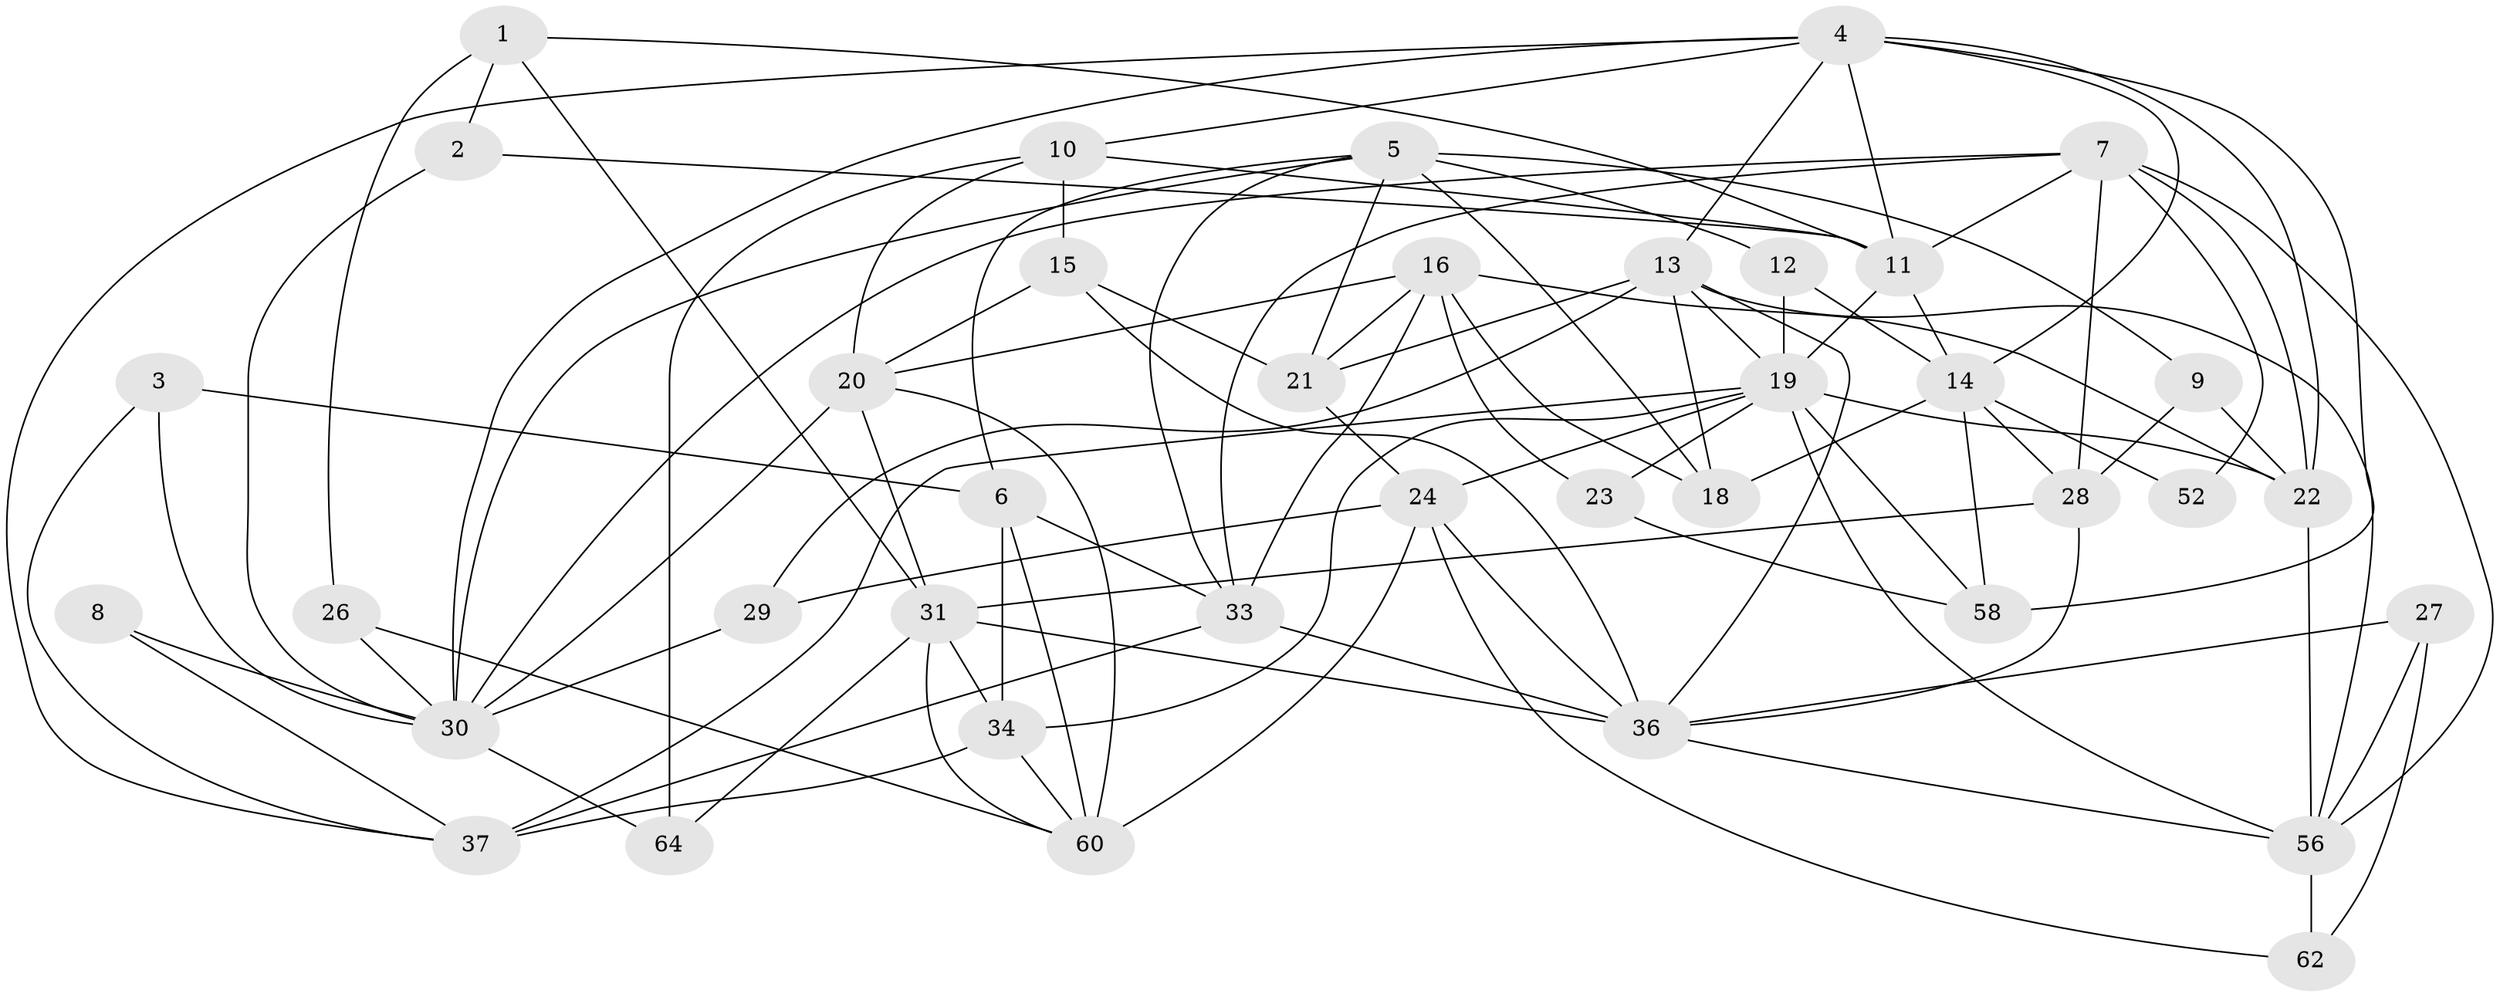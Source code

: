 // original degree distribution, {3: 0.3181818181818182, 5: 0.16666666666666666, 7: 0.06060606060606061, 2: 0.12121212121212122, 4: 0.22727272727272727, 6: 0.10606060606060606}
// Generated by graph-tools (version 1.1) at 2025/41/03/06/25 10:41:56]
// undirected, 39 vertices, 101 edges
graph export_dot {
graph [start="1"]
  node [color=gray90,style=filled];
  1 [super="+49"];
  2;
  3;
  4 [super="+32"];
  5 [super="+51"];
  6 [super="+17"];
  7 [super="+35"];
  8;
  9 [super="+55"];
  10 [super="+25"];
  11 [super="+42"];
  12 [super="+38"];
  13 [super="+43"];
  14 [super="+61"];
  15 [super="+41"];
  16 [super="+53"];
  18 [super="+44"];
  19 [super="+48"];
  20 [super="+40"];
  21;
  22 [super="+47"];
  23;
  24 [super="+45"];
  26;
  27;
  28 [super="+65"];
  29 [super="+46"];
  30 [super="+66"];
  31 [super="+54"];
  33 [super="+39"];
  34 [super="+50"];
  36 [super="+57"];
  37;
  52;
  56 [super="+59"];
  58;
  60 [super="+63"];
  62;
  64;
  1 -- 2;
  1 -- 26;
  1 -- 11;
  1 -- 31;
  2 -- 11;
  2 -- 30;
  3 -- 37;
  3 -- 6;
  3 -- 30;
  4 -- 10;
  4 -- 11;
  4 -- 37;
  4 -- 30;
  4 -- 58;
  4 -- 13;
  4 -- 14;
  4 -- 22;
  5 -- 21;
  5 -- 18;
  5 -- 30;
  5 -- 6;
  5 -- 33;
  5 -- 9 [weight=2];
  5 -- 12;
  6 -- 60;
  6 -- 34;
  6 -- 33;
  7 -- 56;
  7 -- 30;
  7 -- 22;
  7 -- 11;
  7 -- 28;
  7 -- 52;
  7 -- 33;
  8 -- 37;
  8 -- 30;
  9 -- 22;
  9 -- 28;
  10 -- 15;
  10 -- 11;
  10 -- 64;
  10 -- 20;
  11 -- 19;
  11 -- 14;
  12 -- 14;
  12 -- 19;
  13 -- 56;
  13 -- 19;
  13 -- 18;
  13 -- 21;
  13 -- 29;
  13 -- 36;
  14 -- 52;
  14 -- 58;
  14 -- 28;
  14 -- 18;
  15 -- 20;
  15 -- 36;
  15 -- 21;
  16 -- 21;
  16 -- 33;
  16 -- 18;
  16 -- 20;
  16 -- 22;
  16 -- 23;
  19 -- 34;
  19 -- 22;
  19 -- 37;
  19 -- 23;
  19 -- 56;
  19 -- 58;
  19 -- 24;
  20 -- 30;
  20 -- 60;
  20 -- 31;
  21 -- 24;
  22 -- 56;
  23 -- 58;
  24 -- 62;
  24 -- 29 [weight=2];
  24 -- 36;
  24 -- 60 [weight=2];
  26 -- 30;
  26 -- 60;
  27 -- 36;
  27 -- 62;
  27 -- 56;
  28 -- 36;
  28 -- 31;
  29 -- 30;
  30 -- 64;
  31 -- 36;
  31 -- 34;
  31 -- 64;
  31 -- 60;
  33 -- 36;
  33 -- 37;
  34 -- 37;
  34 -- 60;
  36 -- 56;
  56 -- 62;
}
